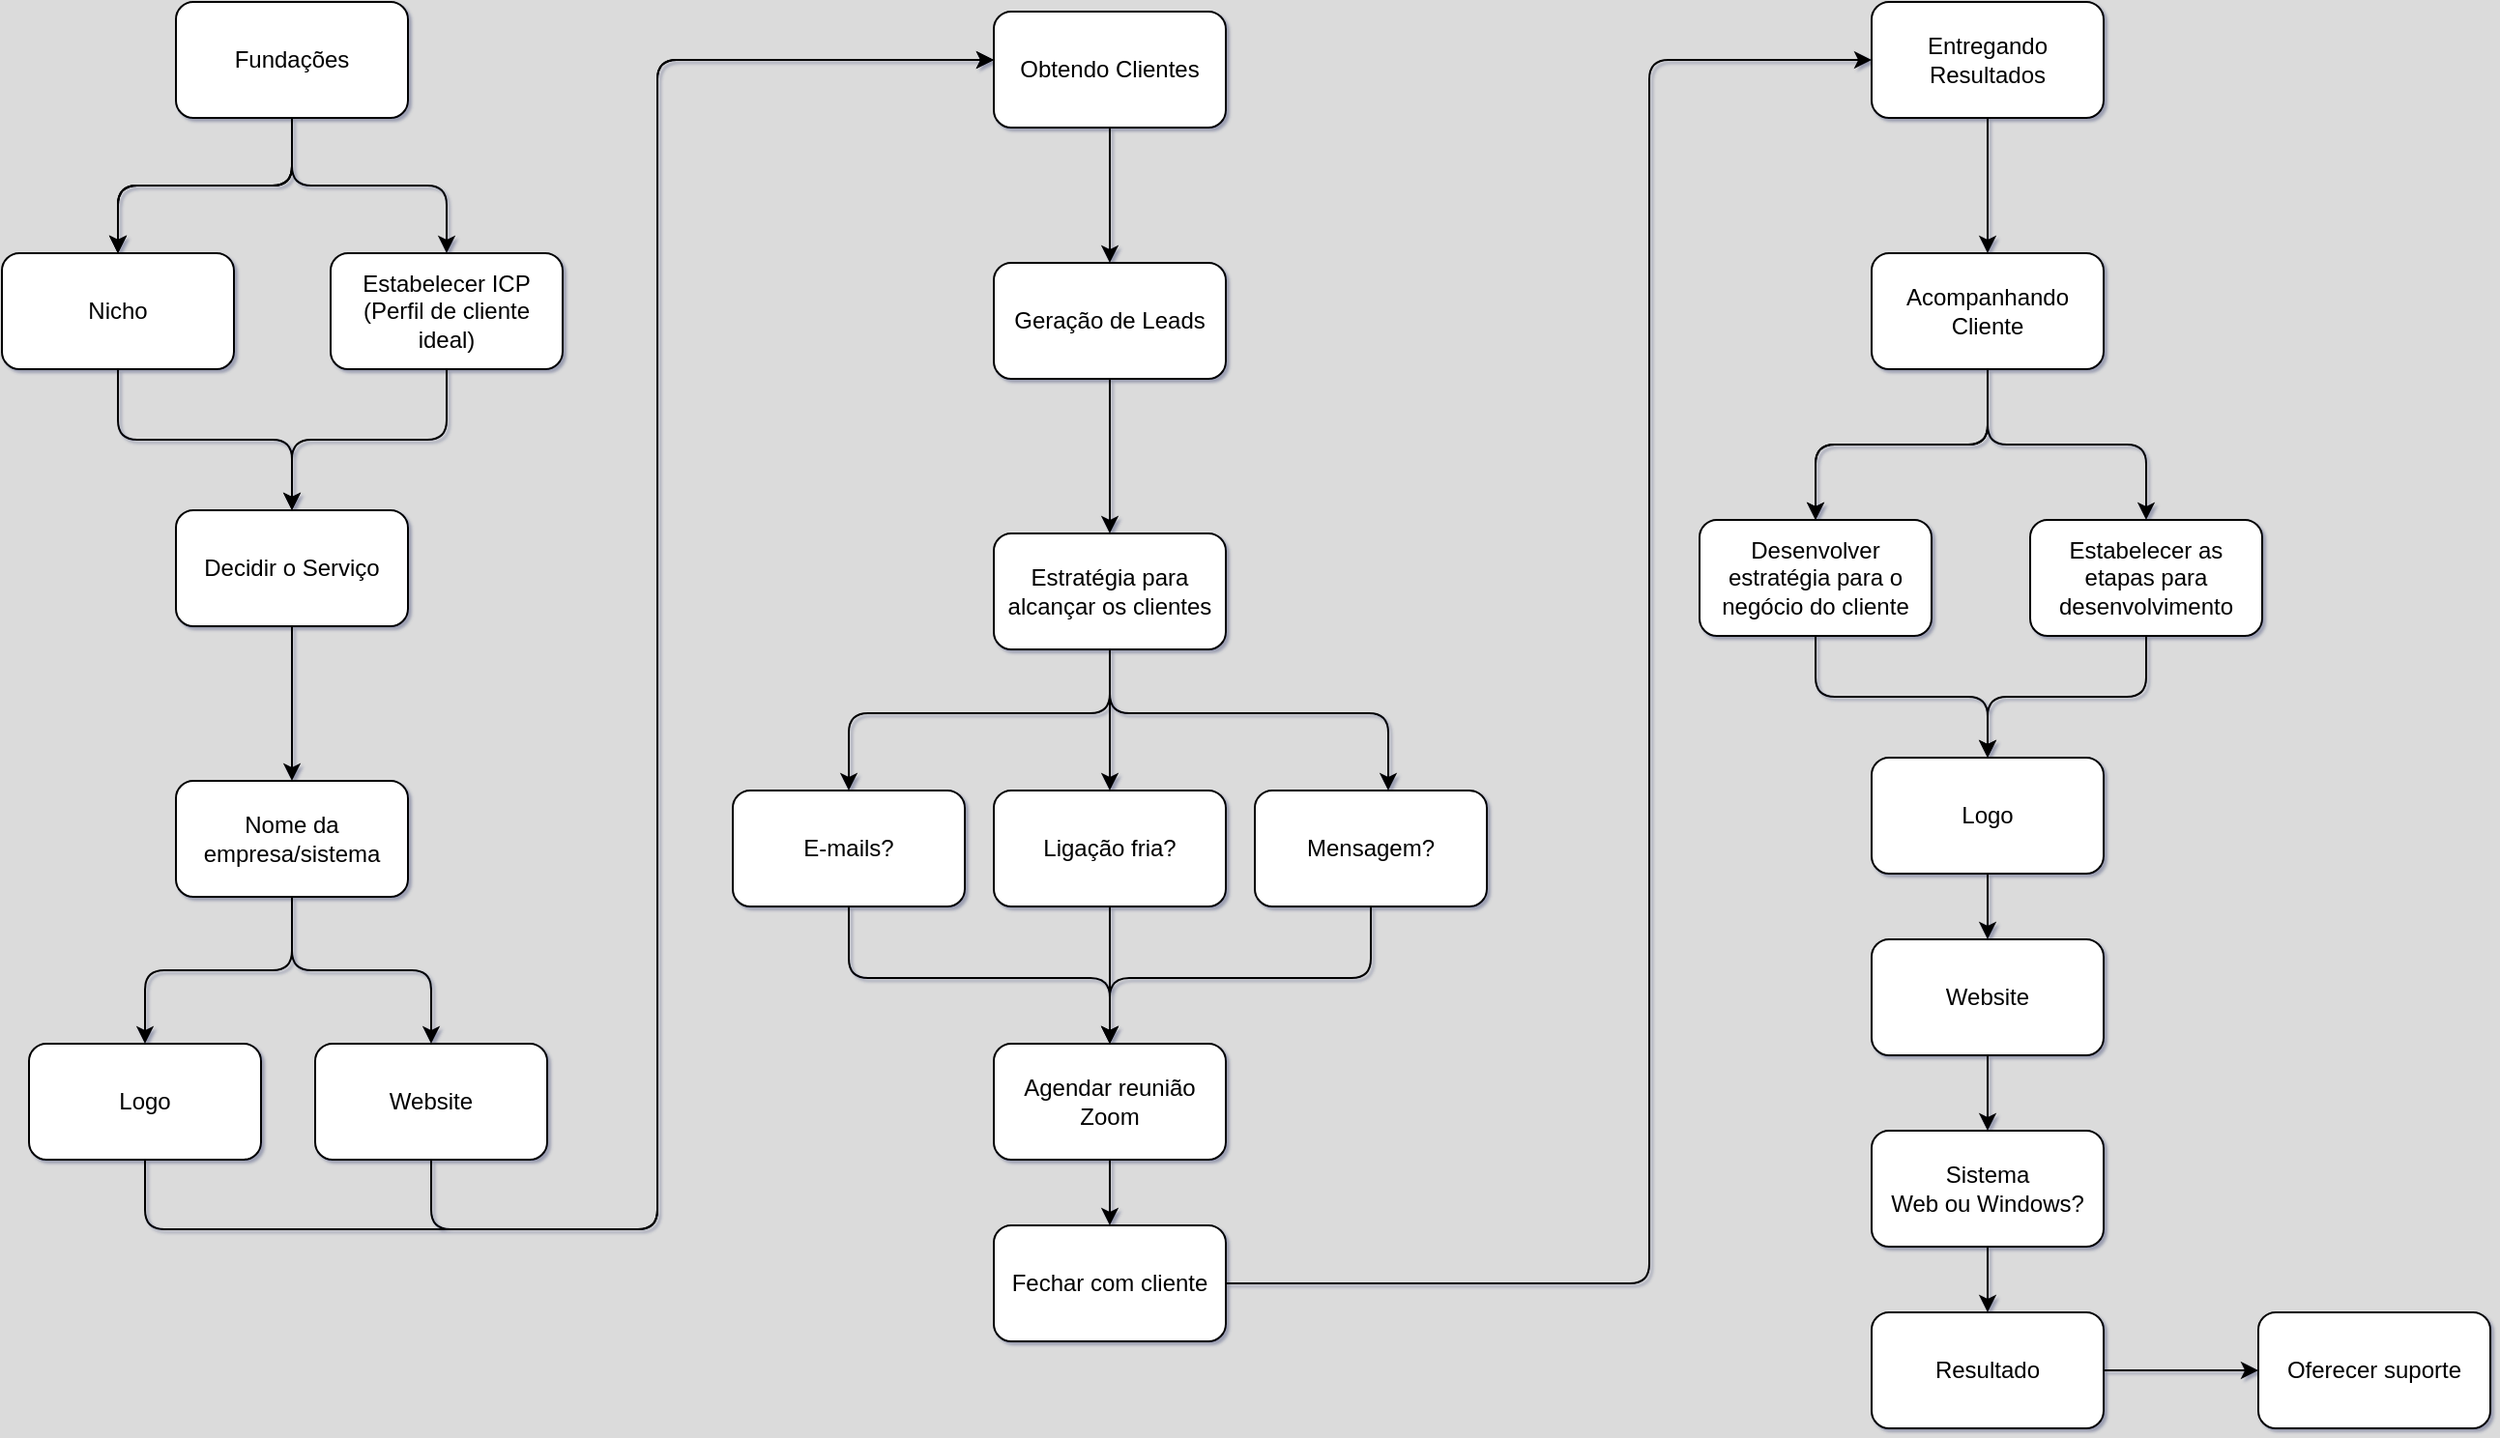 <mxfile version="21.7.1" type="github">
  <diagram name="Page-1" id="8ce9d11a-91a2-4d17-14d8-a56ed91bf033">
    <mxGraphModel dx="2100" dy="1226" grid="0" gridSize="10" guides="1" tooltips="1" connect="1" arrows="1" fold="1" page="0" pageScale="1" pageWidth="1100" pageHeight="850" background="#DBDBDB" math="0" shadow="1">
      <root>
        <mxCell id="0" />
        <mxCell id="1" parent="0" />
        <mxCell id="TLzMwkAxg-6fbiW4TvEV-3" value="" style="edgeStyle=orthogonalEdgeStyle;rounded=1;orthogonalLoop=1;jettySize=auto;html=1;" edge="1" parent="1" source="TLzMwkAxg-6fbiW4TvEV-1" target="TLzMwkAxg-6fbiW4TvEV-2">
          <mxGeometry relative="1" as="geometry" />
        </mxCell>
        <mxCell id="TLzMwkAxg-6fbiW4TvEV-4" value="" style="edgeStyle=orthogonalEdgeStyle;rounded=1;orthogonalLoop=1;jettySize=auto;html=1;" edge="1" parent="1" source="TLzMwkAxg-6fbiW4TvEV-1" target="TLzMwkAxg-6fbiW4TvEV-2">
          <mxGeometry relative="1" as="geometry" />
        </mxCell>
        <mxCell id="TLzMwkAxg-6fbiW4TvEV-5" value="" style="edgeStyle=orthogonalEdgeStyle;rounded=1;orthogonalLoop=1;jettySize=auto;html=1;" edge="1" parent="1" source="TLzMwkAxg-6fbiW4TvEV-1" target="TLzMwkAxg-6fbiW4TvEV-2">
          <mxGeometry relative="1" as="geometry" />
        </mxCell>
        <mxCell id="TLzMwkAxg-6fbiW4TvEV-7" value="" style="edgeStyle=orthogonalEdgeStyle;rounded=1;orthogonalLoop=1;jettySize=auto;html=1;" edge="1" parent="1" source="TLzMwkAxg-6fbiW4TvEV-1" target="TLzMwkAxg-6fbiW4TvEV-6">
          <mxGeometry relative="1" as="geometry" />
        </mxCell>
        <mxCell id="TLzMwkAxg-6fbiW4TvEV-1" value="Fundações" style="rounded=1;whiteSpace=wrap;html=1;" vertex="1" parent="1">
          <mxGeometry x="180" y="90" width="120" height="60" as="geometry" />
        </mxCell>
        <mxCell id="TLzMwkAxg-6fbiW4TvEV-17" value="" style="edgeStyle=orthogonalEdgeStyle;rounded=1;orthogonalLoop=1;jettySize=auto;html=1;" edge="1" parent="1" source="TLzMwkAxg-6fbiW4TvEV-2" target="TLzMwkAxg-6fbiW4TvEV-16">
          <mxGeometry relative="1" as="geometry" />
        </mxCell>
        <mxCell id="TLzMwkAxg-6fbiW4TvEV-2" value="Nicho" style="whiteSpace=wrap;html=1;rounded=1;" vertex="1" parent="1">
          <mxGeometry x="90" y="220" width="120" height="60" as="geometry" />
        </mxCell>
        <mxCell id="TLzMwkAxg-6fbiW4TvEV-18" style="edgeStyle=orthogonalEdgeStyle;rounded=1;orthogonalLoop=1;jettySize=auto;html=1;" edge="1" parent="1" source="TLzMwkAxg-6fbiW4TvEV-6" target="TLzMwkAxg-6fbiW4TvEV-16">
          <mxGeometry relative="1" as="geometry" />
        </mxCell>
        <mxCell id="TLzMwkAxg-6fbiW4TvEV-6" value="Estabelecer ICP (Perfil de cliente ideal)" style="whiteSpace=wrap;html=1;rounded=1;" vertex="1" parent="1">
          <mxGeometry x="260" y="220" width="120" height="60" as="geometry" />
        </mxCell>
        <mxCell id="TLzMwkAxg-6fbiW4TvEV-10" value="" style="edgeStyle=orthogonalEdgeStyle;rounded=1;orthogonalLoop=1;jettySize=auto;html=1;" edge="1" parent="1" source="TLzMwkAxg-6fbiW4TvEV-8" target="TLzMwkAxg-6fbiW4TvEV-9">
          <mxGeometry relative="1" as="geometry" />
        </mxCell>
        <mxCell id="TLzMwkAxg-6fbiW4TvEV-8" value="Obtendo Clientes" style="rounded=1;whiteSpace=wrap;html=1;" vertex="1" parent="1">
          <mxGeometry x="603" y="95" width="120" height="60" as="geometry" />
        </mxCell>
        <mxCell id="TLzMwkAxg-6fbiW4TvEV-29" value="" style="edgeStyle=orthogonalEdgeStyle;rounded=1;orthogonalLoop=1;jettySize=auto;html=1;" edge="1" parent="1" source="TLzMwkAxg-6fbiW4TvEV-9" target="TLzMwkAxg-6fbiW4TvEV-28">
          <mxGeometry relative="1" as="geometry" />
        </mxCell>
        <mxCell id="TLzMwkAxg-6fbiW4TvEV-9" value="Geração de Leads" style="whiteSpace=wrap;html=1;rounded=1;" vertex="1" parent="1">
          <mxGeometry x="603" y="225" width="120" height="60" as="geometry" />
        </mxCell>
        <mxCell id="TLzMwkAxg-6fbiW4TvEV-12" value="" style="edgeStyle=orthogonalEdgeStyle;rounded=1;orthogonalLoop=1;jettySize=auto;html=1;" edge="1" parent="1" source="TLzMwkAxg-6fbiW4TvEV-13" target="TLzMwkAxg-6fbiW4TvEV-14">
          <mxGeometry relative="1" as="geometry" />
        </mxCell>
        <mxCell id="TLzMwkAxg-6fbiW4TvEV-13" value="Entregando Resultados" style="rounded=1;whiteSpace=wrap;html=1;" vertex="1" parent="1">
          <mxGeometry x="1057" y="90" width="120" height="60" as="geometry" />
        </mxCell>
        <mxCell id="TLzMwkAxg-6fbiW4TvEV-45" value="" style="edgeStyle=orthogonalEdgeStyle;rounded=1;orthogonalLoop=1;jettySize=auto;html=1;" edge="1" parent="1" source="TLzMwkAxg-6fbiW4TvEV-14" target="TLzMwkAxg-6fbiW4TvEV-44">
          <mxGeometry relative="1" as="geometry" />
        </mxCell>
        <mxCell id="TLzMwkAxg-6fbiW4TvEV-46" value="" style="edgeStyle=orthogonalEdgeStyle;rounded=1;orthogonalLoop=1;jettySize=auto;html=1;" edge="1" parent="1" source="TLzMwkAxg-6fbiW4TvEV-14" target="TLzMwkAxg-6fbiW4TvEV-44">
          <mxGeometry relative="1" as="geometry" />
        </mxCell>
        <mxCell id="TLzMwkAxg-6fbiW4TvEV-48" style="edgeStyle=orthogonalEdgeStyle;rounded=1;orthogonalLoop=1;jettySize=auto;html=1;" edge="1" parent="1" source="TLzMwkAxg-6fbiW4TvEV-14" target="TLzMwkAxg-6fbiW4TvEV-47">
          <mxGeometry relative="1" as="geometry" />
        </mxCell>
        <mxCell id="TLzMwkAxg-6fbiW4TvEV-14" value="Acompanhando Cliente" style="whiteSpace=wrap;html=1;rounded=1;" vertex="1" parent="1">
          <mxGeometry x="1057" y="220" width="120" height="60" as="geometry" />
        </mxCell>
        <mxCell id="TLzMwkAxg-6fbiW4TvEV-20" value="" style="edgeStyle=orthogonalEdgeStyle;rounded=1;orthogonalLoop=1;jettySize=auto;html=1;" edge="1" parent="1" source="TLzMwkAxg-6fbiW4TvEV-16" target="TLzMwkAxg-6fbiW4TvEV-19">
          <mxGeometry relative="1" as="geometry" />
        </mxCell>
        <mxCell id="TLzMwkAxg-6fbiW4TvEV-16" value="Decidir o Serviço" style="whiteSpace=wrap;html=1;rounded=1;" vertex="1" parent="1">
          <mxGeometry x="180" y="353" width="120" height="60" as="geometry" />
        </mxCell>
        <mxCell id="TLzMwkAxg-6fbiW4TvEV-22" value="" style="edgeStyle=orthogonalEdgeStyle;rounded=1;orthogonalLoop=1;jettySize=auto;html=1;" edge="1" parent="1" source="TLzMwkAxg-6fbiW4TvEV-19" target="TLzMwkAxg-6fbiW4TvEV-21">
          <mxGeometry relative="1" as="geometry" />
        </mxCell>
        <mxCell id="TLzMwkAxg-6fbiW4TvEV-25" value="" style="edgeStyle=orthogonalEdgeStyle;rounded=1;orthogonalLoop=1;jettySize=auto;html=1;" edge="1" parent="1" source="TLzMwkAxg-6fbiW4TvEV-19" target="TLzMwkAxg-6fbiW4TvEV-24">
          <mxGeometry relative="1" as="geometry" />
        </mxCell>
        <mxCell id="TLzMwkAxg-6fbiW4TvEV-19" value="Nome da empresa/sistema" style="whiteSpace=wrap;html=1;rounded=1;" vertex="1" parent="1">
          <mxGeometry x="180" y="493" width="120" height="60" as="geometry" />
        </mxCell>
        <mxCell id="TLzMwkAxg-6fbiW4TvEV-26" style="edgeStyle=orthogonalEdgeStyle;rounded=1;orthogonalLoop=1;jettySize=auto;html=1;" edge="1" parent="1" source="TLzMwkAxg-6fbiW4TvEV-21" target="TLzMwkAxg-6fbiW4TvEV-8">
          <mxGeometry relative="1" as="geometry">
            <Array as="points">
              <mxPoint x="164" y="725" />
              <mxPoint x="429" y="725" />
              <mxPoint x="429" y="120" />
            </Array>
          </mxGeometry>
        </mxCell>
        <mxCell id="TLzMwkAxg-6fbiW4TvEV-21" value="Logo" style="whiteSpace=wrap;html=1;rounded=1;" vertex="1" parent="1">
          <mxGeometry x="104" y="629" width="120" height="60" as="geometry" />
        </mxCell>
        <mxCell id="TLzMwkAxg-6fbiW4TvEV-27" style="edgeStyle=orthogonalEdgeStyle;rounded=1;orthogonalLoop=1;jettySize=auto;html=1;" edge="1" parent="1" source="TLzMwkAxg-6fbiW4TvEV-24" target="TLzMwkAxg-6fbiW4TvEV-8">
          <mxGeometry relative="1" as="geometry">
            <Array as="points">
              <mxPoint x="312" y="725" />
              <mxPoint x="429" y="725" />
              <mxPoint x="429" y="120" />
            </Array>
          </mxGeometry>
        </mxCell>
        <mxCell id="TLzMwkAxg-6fbiW4TvEV-24" value="Website" style="whiteSpace=wrap;html=1;rounded=1;" vertex="1" parent="1">
          <mxGeometry x="252" y="629" width="120" height="60" as="geometry" />
        </mxCell>
        <mxCell id="TLzMwkAxg-6fbiW4TvEV-31" value="" style="edgeStyle=orthogonalEdgeStyle;rounded=1;orthogonalLoop=1;jettySize=auto;html=1;" edge="1" parent="1" source="TLzMwkAxg-6fbiW4TvEV-28" target="TLzMwkAxg-6fbiW4TvEV-30">
          <mxGeometry relative="1" as="geometry">
            <Array as="points">
              <mxPoint x="663" y="458" />
              <mxPoint x="528" y="458" />
            </Array>
          </mxGeometry>
        </mxCell>
        <mxCell id="TLzMwkAxg-6fbiW4TvEV-35" style="edgeStyle=orthogonalEdgeStyle;rounded=1;orthogonalLoop=1;jettySize=auto;html=1;" edge="1" parent="1" source="TLzMwkAxg-6fbiW4TvEV-28" target="TLzMwkAxg-6fbiW4TvEV-32">
          <mxGeometry relative="1" as="geometry" />
        </mxCell>
        <mxCell id="TLzMwkAxg-6fbiW4TvEV-36" style="edgeStyle=orthogonalEdgeStyle;rounded=1;orthogonalLoop=1;jettySize=auto;html=1;" edge="1" parent="1" source="TLzMwkAxg-6fbiW4TvEV-28" target="TLzMwkAxg-6fbiW4TvEV-34">
          <mxGeometry relative="1" as="geometry">
            <Array as="points">
              <mxPoint x="663" y="458" />
              <mxPoint x="807" y="458" />
            </Array>
          </mxGeometry>
        </mxCell>
        <mxCell id="TLzMwkAxg-6fbiW4TvEV-28" value="Estratégia para alcançar os clientes" style="whiteSpace=wrap;html=1;rounded=1;" vertex="1" parent="1">
          <mxGeometry x="603" y="365" width="120" height="60" as="geometry" />
        </mxCell>
        <mxCell id="TLzMwkAxg-6fbiW4TvEV-38" value="" style="edgeStyle=orthogonalEdgeStyle;rounded=1;orthogonalLoop=1;jettySize=auto;html=1;" edge="1" parent="1" source="TLzMwkAxg-6fbiW4TvEV-30" target="TLzMwkAxg-6fbiW4TvEV-37">
          <mxGeometry relative="1" as="geometry">
            <Array as="points">
              <mxPoint x="528" y="595" />
              <mxPoint x="663" y="595" />
            </Array>
          </mxGeometry>
        </mxCell>
        <mxCell id="TLzMwkAxg-6fbiW4TvEV-30" value="E-mails?" style="whiteSpace=wrap;html=1;rounded=1;" vertex="1" parent="1">
          <mxGeometry x="468" y="498" width="120" height="60" as="geometry" />
        </mxCell>
        <mxCell id="TLzMwkAxg-6fbiW4TvEV-39" style="edgeStyle=orthogonalEdgeStyle;rounded=1;orthogonalLoop=1;jettySize=auto;html=1;" edge="1" parent="1" source="TLzMwkAxg-6fbiW4TvEV-32" target="TLzMwkAxg-6fbiW4TvEV-37">
          <mxGeometry relative="1" as="geometry" />
        </mxCell>
        <mxCell id="TLzMwkAxg-6fbiW4TvEV-32" value="Ligação fria?" style="whiteSpace=wrap;html=1;rounded=1;" vertex="1" parent="1">
          <mxGeometry x="603" y="498" width="120" height="60" as="geometry" />
        </mxCell>
        <mxCell id="TLzMwkAxg-6fbiW4TvEV-40" style="edgeStyle=orthogonalEdgeStyle;rounded=1;orthogonalLoop=1;jettySize=auto;html=1;" edge="1" parent="1" source="TLzMwkAxg-6fbiW4TvEV-34" target="TLzMwkAxg-6fbiW4TvEV-37">
          <mxGeometry relative="1" as="geometry">
            <Array as="points">
              <mxPoint x="798" y="595" />
              <mxPoint x="663" y="595" />
            </Array>
          </mxGeometry>
        </mxCell>
        <mxCell id="TLzMwkAxg-6fbiW4TvEV-34" value="Mensagem?" style="whiteSpace=wrap;html=1;rounded=1;" vertex="1" parent="1">
          <mxGeometry x="738" y="498" width="120" height="60" as="geometry" />
        </mxCell>
        <mxCell id="TLzMwkAxg-6fbiW4TvEV-42" value="" style="edgeStyle=orthogonalEdgeStyle;rounded=1;orthogonalLoop=1;jettySize=auto;html=1;" edge="1" parent="1" source="TLzMwkAxg-6fbiW4TvEV-37" target="TLzMwkAxg-6fbiW4TvEV-41">
          <mxGeometry relative="1" as="geometry" />
        </mxCell>
        <mxCell id="TLzMwkAxg-6fbiW4TvEV-37" value="Agendar reunião&lt;br&gt;Zoom" style="whiteSpace=wrap;html=1;rounded=1;" vertex="1" parent="1">
          <mxGeometry x="603" y="629" width="120" height="60" as="geometry" />
        </mxCell>
        <mxCell id="TLzMwkAxg-6fbiW4TvEV-43" style="edgeStyle=orthogonalEdgeStyle;rounded=1;orthogonalLoop=1;jettySize=auto;html=1;" edge="1" parent="1" source="TLzMwkAxg-6fbiW4TvEV-41" target="TLzMwkAxg-6fbiW4TvEV-13">
          <mxGeometry relative="1" as="geometry">
            <Array as="points">
              <mxPoint x="942" y="753" />
              <mxPoint x="942" y="120" />
            </Array>
          </mxGeometry>
        </mxCell>
        <mxCell id="TLzMwkAxg-6fbiW4TvEV-41" value="Fechar com cliente" style="whiteSpace=wrap;html=1;rounded=1;" vertex="1" parent="1">
          <mxGeometry x="603" y="723" width="120" height="60" as="geometry" />
        </mxCell>
        <mxCell id="TLzMwkAxg-6fbiW4TvEV-51" style="edgeStyle=orthogonalEdgeStyle;rounded=1;orthogonalLoop=1;jettySize=auto;html=1;" edge="1" parent="1" source="TLzMwkAxg-6fbiW4TvEV-44" target="TLzMwkAxg-6fbiW4TvEV-49">
          <mxGeometry relative="1" as="geometry" />
        </mxCell>
        <mxCell id="TLzMwkAxg-6fbiW4TvEV-44" value="Desenvolver estratégia para o negócio do cliente" style="whiteSpace=wrap;html=1;rounded=1;" vertex="1" parent="1">
          <mxGeometry x="968" y="358" width="120" height="60" as="geometry" />
        </mxCell>
        <mxCell id="TLzMwkAxg-6fbiW4TvEV-50" value="" style="edgeStyle=orthogonalEdgeStyle;rounded=1;orthogonalLoop=1;jettySize=auto;html=1;" edge="1" parent="1" source="TLzMwkAxg-6fbiW4TvEV-47" target="TLzMwkAxg-6fbiW4TvEV-49">
          <mxGeometry relative="1" as="geometry" />
        </mxCell>
        <mxCell id="TLzMwkAxg-6fbiW4TvEV-47" value="Estabelecer as etapas para desenvolvimento" style="whiteSpace=wrap;html=1;rounded=1;" vertex="1" parent="1">
          <mxGeometry x="1139" y="358" width="120" height="60" as="geometry" />
        </mxCell>
        <mxCell id="TLzMwkAxg-6fbiW4TvEV-53" value="" style="edgeStyle=orthogonalEdgeStyle;rounded=1;orthogonalLoop=1;jettySize=auto;html=1;" edge="1" parent="1" source="TLzMwkAxg-6fbiW4TvEV-49" target="TLzMwkAxg-6fbiW4TvEV-52">
          <mxGeometry relative="1" as="geometry" />
        </mxCell>
        <mxCell id="TLzMwkAxg-6fbiW4TvEV-49" value="Logo" style="whiteSpace=wrap;html=1;rounded=1;" vertex="1" parent="1">
          <mxGeometry x="1057" y="481" width="120" height="60" as="geometry" />
        </mxCell>
        <mxCell id="TLzMwkAxg-6fbiW4TvEV-55" value="" style="edgeStyle=orthogonalEdgeStyle;rounded=1;orthogonalLoop=1;jettySize=auto;html=1;" edge="1" parent="1" source="TLzMwkAxg-6fbiW4TvEV-52" target="TLzMwkAxg-6fbiW4TvEV-54">
          <mxGeometry relative="1" as="geometry" />
        </mxCell>
        <mxCell id="TLzMwkAxg-6fbiW4TvEV-52" value="Website" style="whiteSpace=wrap;html=1;rounded=1;" vertex="1" parent="1">
          <mxGeometry x="1057" y="575" width="120" height="60" as="geometry" />
        </mxCell>
        <mxCell id="TLzMwkAxg-6fbiW4TvEV-57" value="" style="edgeStyle=orthogonalEdgeStyle;rounded=1;orthogonalLoop=1;jettySize=auto;html=1;" edge="1" parent="1" source="TLzMwkAxg-6fbiW4TvEV-54" target="TLzMwkAxg-6fbiW4TvEV-56">
          <mxGeometry relative="1" as="geometry" />
        </mxCell>
        <mxCell id="TLzMwkAxg-6fbiW4TvEV-54" value="Sistema&lt;br&gt;Web ou Windows?" style="whiteSpace=wrap;html=1;rounded=1;" vertex="1" parent="1">
          <mxGeometry x="1057" y="674" width="120" height="60" as="geometry" />
        </mxCell>
        <mxCell id="TLzMwkAxg-6fbiW4TvEV-59" value="" style="edgeStyle=orthogonalEdgeStyle;rounded=1;orthogonalLoop=1;jettySize=auto;html=1;" edge="1" parent="1" source="TLzMwkAxg-6fbiW4TvEV-56" target="TLzMwkAxg-6fbiW4TvEV-58">
          <mxGeometry relative="1" as="geometry" />
        </mxCell>
        <mxCell id="TLzMwkAxg-6fbiW4TvEV-56" value="Resultado" style="whiteSpace=wrap;html=1;rounded=1;" vertex="1" parent="1">
          <mxGeometry x="1057" y="768" width="120" height="60" as="geometry" />
        </mxCell>
        <mxCell id="TLzMwkAxg-6fbiW4TvEV-58" value="Oferecer suporte" style="whiteSpace=wrap;html=1;rounded=1;" vertex="1" parent="1">
          <mxGeometry x="1257" y="768" width="120" height="60" as="geometry" />
        </mxCell>
      </root>
    </mxGraphModel>
  </diagram>
</mxfile>
